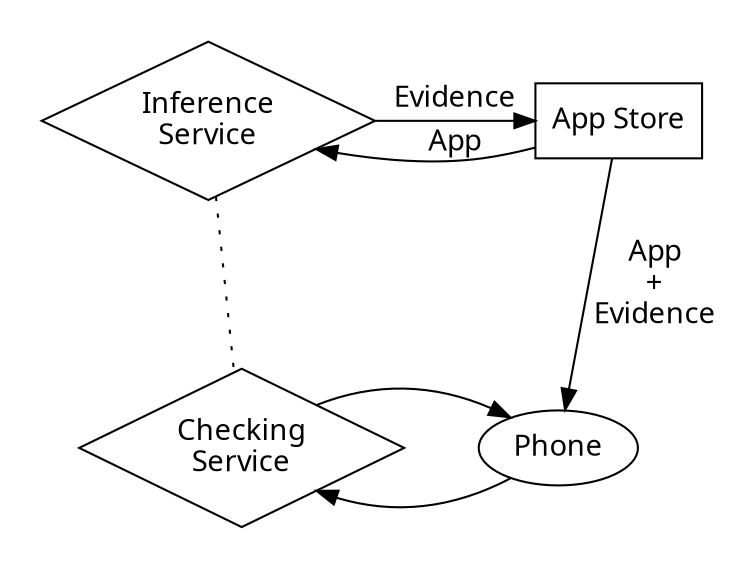 digraph digitalevidence {
  overlap = false;
  splines = true;

  edge [fontname="LMSans9-Oblique"];

  subgraph cluster_store {
    style=filled;
    color=white;
    appStore      [label="App Store"         shape=box      fontname="LMSans10-Regular"]
    phone         [label="Phone"             shape=oval     fontname="LMSans10-Regular"]
    checker       [label="Checking\nService"  shape=diamond fontname="LMSans10-Regular"]
    inferer       [label="Inference\nService" shape=diamond fontname="LMSans10-Regular"]
    
    {rank=same appStore inferer}
    {rank=same phone checker}
  }

  //companyPolicy -> appStore;
  inferer       -> appStore [label="Evidence"];
  appStore      -> inferer [label="App"];
  appStore      -> phone [label="App\n+\nEvidence" labeljust=l];
  phone         -> checker;
  checker       -> phone;
  inferer       -> checker [style=dotted arrowhead=none];
}

